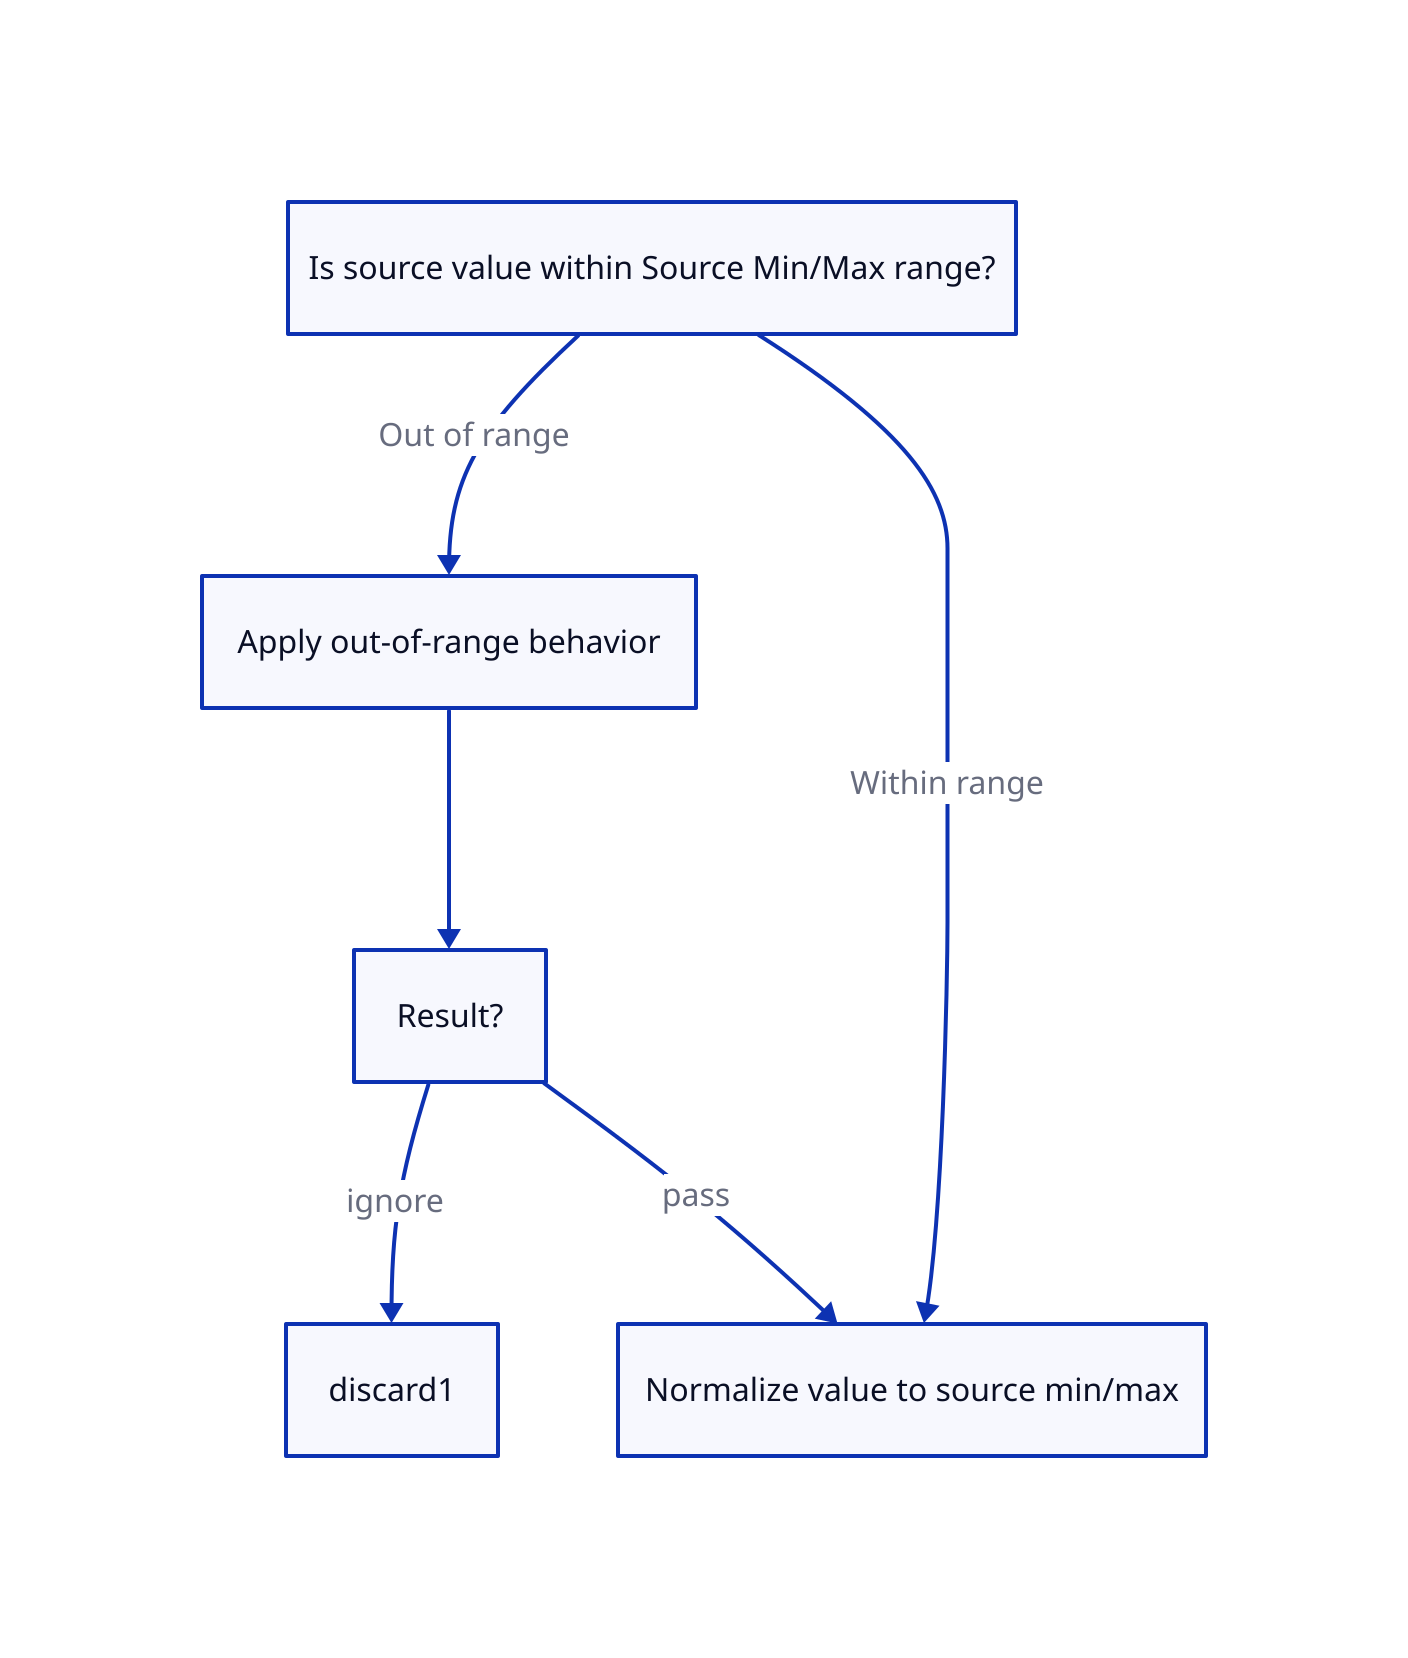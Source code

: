 class: container

discard1.class: discard

is_in_source_interval: {
  label: Is source value within Source Min/Max range?
  class: decision
}
out_of_range: {
  label: Apply out-of-range behavior
}
is_in_source_interval -> out_of_range: Out of range
is_in_source_interval -> source_min_max: Within range
out_of_range -> out_of_range_result
out_of_range_result -> discard1: ignore
out_of_range_result -> source_min_max: pass
source_min_max: {
  label: Normalize value to source min/max
}
out_of_range_result: {
  label: Result?
  class: decision
}
